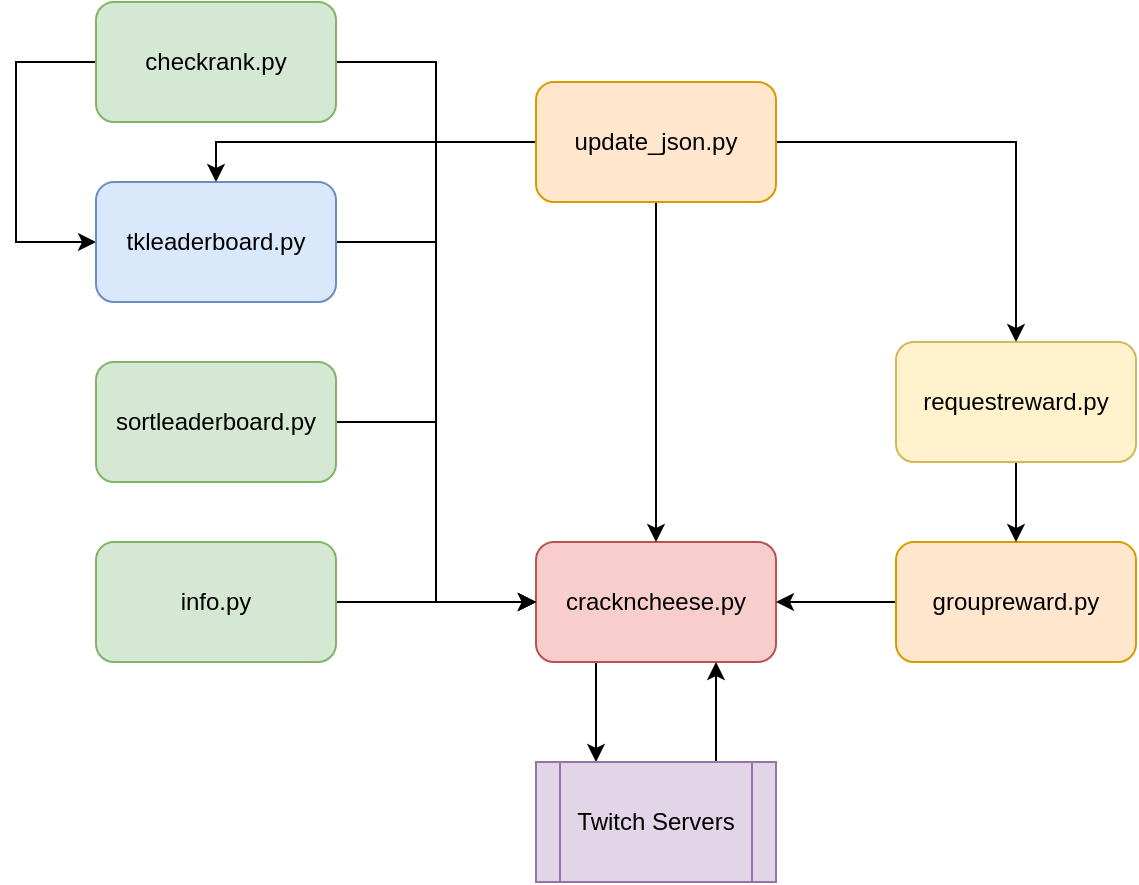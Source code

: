 <mxfile>
    <diagram id="3CzON2FF-yqsN0BBk5BW" name="Main">
        <mxGraphModel dx="303" dy="704" grid="1" gridSize="10" guides="1" tooltips="1" connect="1" arrows="1" fold="1" page="1" pageScale="1" pageWidth="1400" pageHeight="850" math="0" shadow="0">
            <root>
                <mxCell id="0"/>
                <mxCell id="1" parent="0"/>
                <mxCell id="V_C21XV3ARqPZ0Dc8Ssn-3" style="edgeStyle=orthogonalEdgeStyle;rounded=0;orthogonalLoop=1;jettySize=auto;html=1;exitX=0.25;exitY=1;exitDx=0;exitDy=0;entryX=0.25;entryY=0;entryDx=0;entryDy=0;" parent="1" source="ysN_6FFCyJ6hjzT79dwL-1" target="V_C21XV3ARqPZ0Dc8Ssn-1" edge="1">
                    <mxGeometry relative="1" as="geometry"/>
                </mxCell>
                <mxCell id="ysN_6FFCyJ6hjzT79dwL-1" value="crackncheese.py" style="rounded=1;whiteSpace=wrap;html=1;fillColor=#f8cecc;strokeColor=#b85450;" parent="1" vertex="1">
                    <mxGeometry x="570" y="480" width="120" height="60" as="geometry"/>
                </mxCell>
                <mxCell id="ysN_6FFCyJ6hjzT79dwL-9" style="edgeStyle=orthogonalEdgeStyle;rounded=0;orthogonalLoop=1;jettySize=auto;html=1;entryX=0.5;entryY=0;entryDx=0;entryDy=0;" parent="1" source="ysN_6FFCyJ6hjzT79dwL-2" target="ysN_6FFCyJ6hjzT79dwL-8" edge="1">
                    <mxGeometry relative="1" as="geometry"/>
                </mxCell>
                <mxCell id="ysN_6FFCyJ6hjzT79dwL-10" style="edgeStyle=orthogonalEdgeStyle;rounded=0;orthogonalLoop=1;jettySize=auto;html=1;entryX=0.5;entryY=0;entryDx=0;entryDy=0;" parent="1" source="ysN_6FFCyJ6hjzT79dwL-2" target="ysN_6FFCyJ6hjzT79dwL-1" edge="1">
                    <mxGeometry relative="1" as="geometry"/>
                </mxCell>
                <mxCell id="ysN_6FFCyJ6hjzT79dwL-18" style="edgeStyle=orthogonalEdgeStyle;rounded=0;orthogonalLoop=1;jettySize=auto;html=1;entryX=0.5;entryY=0;entryDx=0;entryDy=0;" parent="1" source="ysN_6FFCyJ6hjzT79dwL-2" target="ysN_6FFCyJ6hjzT79dwL-6" edge="1">
                    <mxGeometry relative="1" as="geometry">
                        <Array as="points">
                            <mxPoint x="410" y="280"/>
                        </Array>
                    </mxGeometry>
                </mxCell>
                <mxCell id="ysN_6FFCyJ6hjzT79dwL-2" value="update_json.py" style="rounded=1;whiteSpace=wrap;html=1;fillColor=#ffe6cc;strokeColor=#d79b00;" parent="1" vertex="1">
                    <mxGeometry x="570" y="250" width="120" height="60" as="geometry"/>
                </mxCell>
                <mxCell id="ysN_6FFCyJ6hjzT79dwL-16" style="edgeStyle=orthogonalEdgeStyle;rounded=0;orthogonalLoop=1;jettySize=auto;html=1;entryX=0;entryY=0.5;entryDx=0;entryDy=0;" parent="1" source="ysN_6FFCyJ6hjzT79dwL-3" target="ysN_6FFCyJ6hjzT79dwL-1" edge="1">
                    <mxGeometry relative="1" as="geometry">
                        <mxPoint x="520" y="330" as="targetPoint"/>
                    </mxGeometry>
                </mxCell>
                <mxCell id="ysN_6FFCyJ6hjzT79dwL-17" style="edgeStyle=orthogonalEdgeStyle;rounded=0;orthogonalLoop=1;jettySize=auto;html=1;entryX=0;entryY=0.5;entryDx=0;entryDy=0;exitX=0;exitY=0.5;exitDx=0;exitDy=0;" parent="1" source="ysN_6FFCyJ6hjzT79dwL-3" target="ysN_6FFCyJ6hjzT79dwL-6" edge="1">
                    <mxGeometry relative="1" as="geometry">
                        <Array as="points">
                            <mxPoint x="310" y="240"/>
                            <mxPoint x="310" y="330"/>
                        </Array>
                    </mxGeometry>
                </mxCell>
                <mxCell id="ysN_6FFCyJ6hjzT79dwL-3" value="checkrank.py" style="rounded=1;whiteSpace=wrap;html=1;fillColor=#d5e8d4;strokeColor=#82b366;" parent="1" vertex="1">
                    <mxGeometry x="350" y="210" width="120" height="60" as="geometry"/>
                </mxCell>
                <mxCell id="ysN_6FFCyJ6hjzT79dwL-13" style="edgeStyle=orthogonalEdgeStyle;rounded=0;orthogonalLoop=1;jettySize=auto;html=1;entryX=0;entryY=0.5;entryDx=0;entryDy=0;" parent="1" source="ysN_6FFCyJ6hjzT79dwL-4" target="ysN_6FFCyJ6hjzT79dwL-1" edge="1">
                    <mxGeometry relative="1" as="geometry"/>
                </mxCell>
                <mxCell id="ysN_6FFCyJ6hjzT79dwL-4" value="info.py" style="rounded=1;whiteSpace=wrap;html=1;fillColor=#d5e8d4;strokeColor=#82b366;" parent="1" vertex="1">
                    <mxGeometry x="350" y="480" width="120" height="60" as="geometry"/>
                </mxCell>
                <mxCell id="ysN_6FFCyJ6hjzT79dwL-14" style="edgeStyle=orthogonalEdgeStyle;rounded=0;orthogonalLoop=1;jettySize=auto;html=1;entryX=0;entryY=0.5;entryDx=0;entryDy=0;" parent="1" source="ysN_6FFCyJ6hjzT79dwL-5" target="ysN_6FFCyJ6hjzT79dwL-1" edge="1">
                    <mxGeometry relative="1" as="geometry"/>
                </mxCell>
                <mxCell id="ysN_6FFCyJ6hjzT79dwL-5" value="sortleaderboard.py" style="rounded=1;whiteSpace=wrap;html=1;fillColor=#d5e8d4;strokeColor=#82b366;" parent="1" vertex="1">
                    <mxGeometry x="350" y="390" width="120" height="60" as="geometry"/>
                </mxCell>
                <mxCell id="ysN_6FFCyJ6hjzT79dwL-15" style="edgeStyle=orthogonalEdgeStyle;rounded=0;orthogonalLoop=1;jettySize=auto;html=1;entryX=0;entryY=0.5;entryDx=0;entryDy=0;" parent="1" source="ysN_6FFCyJ6hjzT79dwL-6" target="ysN_6FFCyJ6hjzT79dwL-1" edge="1">
                    <mxGeometry relative="1" as="geometry"/>
                </mxCell>
                <mxCell id="ysN_6FFCyJ6hjzT79dwL-6" value="tkleaderboard.py" style="rounded=1;whiteSpace=wrap;html=1;fillColor=#dae8fc;strokeColor=#6c8ebf;" parent="1" vertex="1">
                    <mxGeometry x="350" y="300" width="120" height="60" as="geometry"/>
                </mxCell>
                <mxCell id="ysN_6FFCyJ6hjzT79dwL-11" style="edgeStyle=orthogonalEdgeStyle;rounded=0;orthogonalLoop=1;jettySize=auto;html=1;" parent="1" source="ysN_6FFCyJ6hjzT79dwL-7" target="ysN_6FFCyJ6hjzT79dwL-1" edge="1">
                    <mxGeometry relative="1" as="geometry"/>
                </mxCell>
                <mxCell id="ysN_6FFCyJ6hjzT79dwL-7" value="groupreward.py" style="rounded=1;whiteSpace=wrap;html=1;fillColor=#ffe6cc;strokeColor=#d79b00;" parent="1" vertex="1">
                    <mxGeometry x="750" y="480" width="120" height="60" as="geometry"/>
                </mxCell>
                <mxCell id="ysN_6FFCyJ6hjzT79dwL-12" style="edgeStyle=orthogonalEdgeStyle;rounded=0;orthogonalLoop=1;jettySize=auto;html=1;" parent="1" source="ysN_6FFCyJ6hjzT79dwL-8" target="ysN_6FFCyJ6hjzT79dwL-7" edge="1">
                    <mxGeometry relative="1" as="geometry"/>
                </mxCell>
                <mxCell id="ysN_6FFCyJ6hjzT79dwL-8" value="requestreward.py" style="rounded=1;whiteSpace=wrap;html=1;fillColor=#fff2cc;strokeColor=#d6b656;" parent="1" vertex="1">
                    <mxGeometry x="750" y="380" width="120" height="60" as="geometry"/>
                </mxCell>
                <mxCell id="V_C21XV3ARqPZ0Dc8Ssn-4" style="edgeStyle=orthogonalEdgeStyle;rounded=0;orthogonalLoop=1;jettySize=auto;html=1;exitX=0.75;exitY=0;exitDx=0;exitDy=0;entryX=0.75;entryY=1;entryDx=0;entryDy=0;" parent="1" source="V_C21XV3ARqPZ0Dc8Ssn-1" target="ysN_6FFCyJ6hjzT79dwL-1" edge="1">
                    <mxGeometry relative="1" as="geometry"/>
                </mxCell>
                <mxCell id="V_C21XV3ARqPZ0Dc8Ssn-1" value="Twitch Servers" style="shape=process;whiteSpace=wrap;html=1;backgroundOutline=1;fillColor=#e1d5e7;strokeColor=#9673a6;" parent="1" vertex="1">
                    <mxGeometry x="570" y="590" width="120" height="60" as="geometry"/>
                </mxCell>
            </root>
        </mxGraphModel>
    </diagram>
</mxfile>